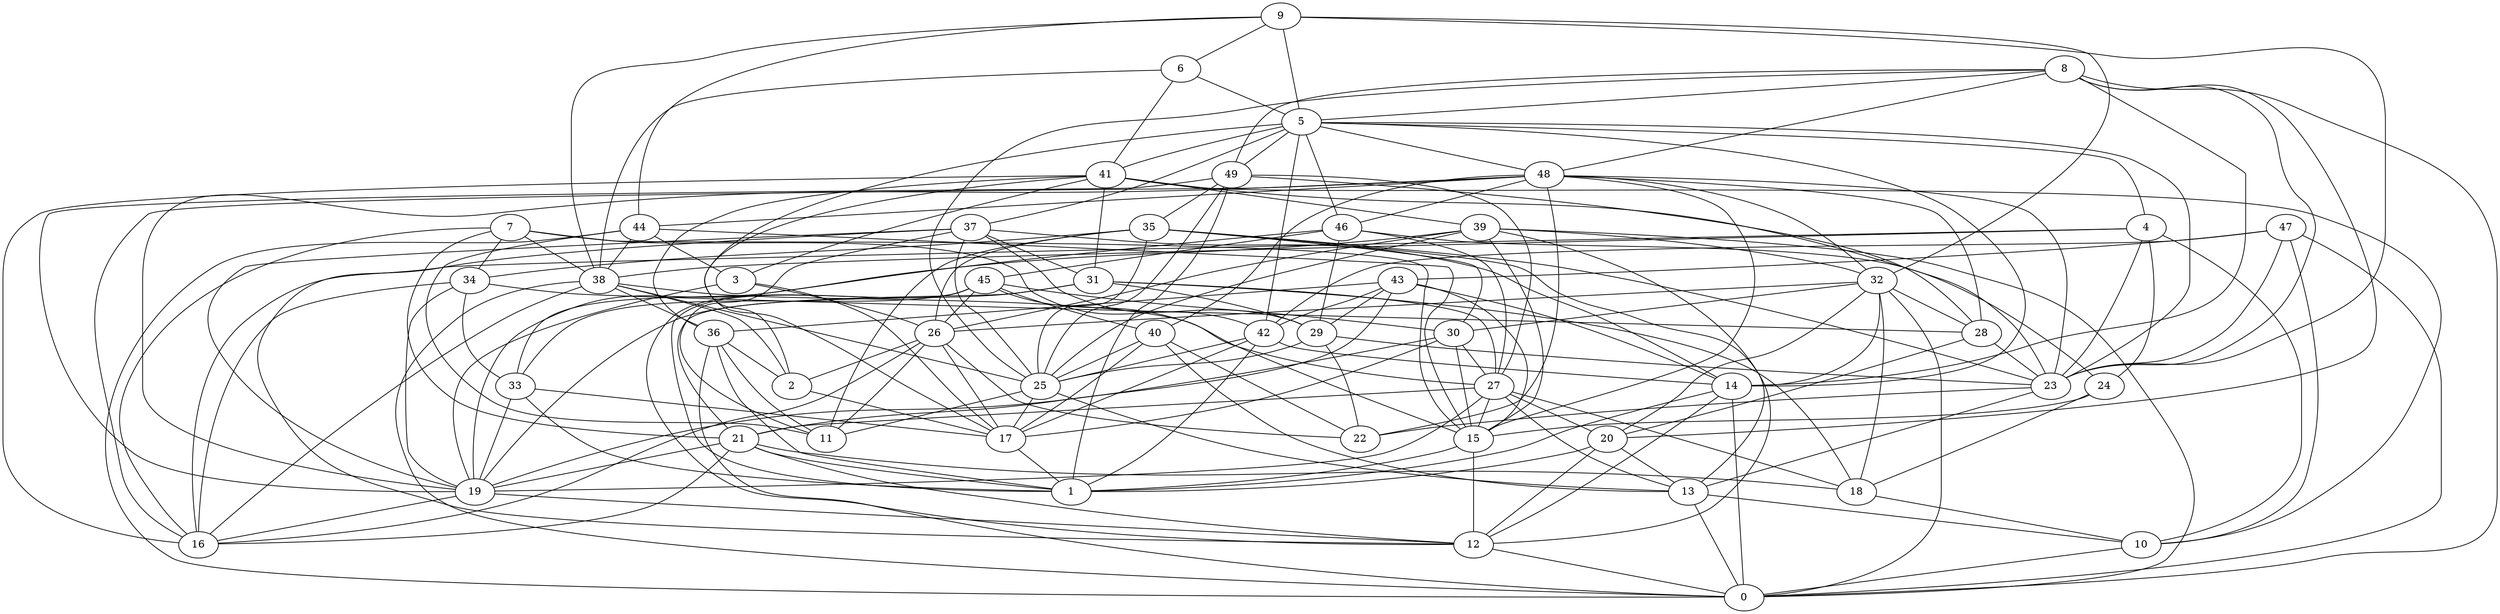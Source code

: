 digraph GG_graph {

subgraph G_graph {
edge [color = black]
"48" -> "15" [dir = none]
"48" -> "40" [dir = none]
"48" -> "16" [dir = none]
"48" -> "19" [dir = none]
"48" -> "22" [dir = none]
"48" -> "23" [dir = none]
"37" -> "11" [dir = none]
"37" -> "19" [dir = none]
"23" -> "22" [dir = none]
"21" -> "12" [dir = none]
"21" -> "18" [dir = none]
"21" -> "16" [dir = none]
"21" -> "19" [dir = none]
"46" -> "24" [dir = none]
"46" -> "33" [dir = none]
"46" -> "27" [dir = none]
"27" -> "21" [dir = none]
"35" -> "11" [dir = none]
"35" -> "23" [dir = none]
"35" -> "25" [dir = none]
"35" -> "34" [dir = none]
"32" -> "30" [dir = none]
"26" -> "2" [dir = none]
"26" -> "11" [dir = none]
"49" -> "19" [dir = none]
"49" -> "25" [dir = none]
"49" -> "1" [dir = none]
"42" -> "1" [dir = none]
"42" -> "17" [dir = none]
"42" -> "14" [dir = none]
"44" -> "38" [dir = none]
"44" -> "15" [dir = none]
"15" -> "12" [dir = none]
"31" -> "18" [dir = none]
"31" -> "19" [dir = none]
"38" -> "2" [dir = none]
"38" -> "0" [dir = none]
"38" -> "25" [dir = none]
"38" -> "36" [dir = none]
"38" -> "16" [dir = none]
"8" -> "25" [dir = none]
"8" -> "0" [dir = none]
"8" -> "5" [dir = none]
"24" -> "18" [dir = none]
"18" -> "10" [dir = none]
"29" -> "23" [dir = none]
"43" -> "14" [dir = none]
"43" -> "36" [dir = none]
"43" -> "29" [dir = none]
"40" -> "13" [dir = none]
"40" -> "17" [dir = none]
"40" -> "22" [dir = none]
"36" -> "1" [dir = none]
"9" -> "23" [dir = none]
"9" -> "38" [dir = none]
"4" -> "38" [dir = none]
"4" -> "16" [dir = none]
"4" -> "10" [dir = none]
"4" -> "24" [dir = none]
"47" -> "43" [dir = none]
"47" -> "0" [dir = none]
"19" -> "16" [dir = none]
"45" -> "26" [dir = none]
"45" -> "1" [dir = none]
"45" -> "40" [dir = none]
"45" -> "30" [dir = none]
"3" -> "26" [dir = none]
"3" -> "19" [dir = none]
"30" -> "15" [dir = none]
"30" -> "19" [dir = none]
"30" -> "17" [dir = none]
"30" -> "27" [dir = none]
"6" -> "38" [dir = none]
"6" -> "41" [dir = none]
"5" -> "48" [dir = none]
"5" -> "17" [dir = none]
"5" -> "41" [dir = none]
"20" -> "13" [dir = none]
"20" -> "1" [dir = none]
"33" -> "17" [dir = none]
"33" -> "19" [dir = none]
"33" -> "1" [dir = none]
"41" -> "23" [dir = none]
"41" -> "2" [dir = none]
"41" -> "10" [dir = none]
"28" -> "23" [dir = none]
"7" -> "34" [dir = none]
"7" -> "21" [dir = none]
"7" -> "38" [dir = none]
"14" -> "1" [dir = none]
"14" -> "0" [dir = none]
"34" -> "28" [dir = none]
"25" -> "17" [dir = none]
"39" -> "32" [dir = none]
"39" -> "25" [dir = none]
"39" -> "13" [dir = none]
"39" -> "0" [dir = none]
"39" -> "15" [dir = none]
"48" -> "32" [dir = none]
"13" -> "0" [dir = none]
"8" -> "20" [dir = none]
"4" -> "23" [dir = none]
"3" -> "17" [dir = none]
"5" -> "23" [dir = none]
"17" -> "1" [dir = none]
"32" -> "14" [dir = none]
"7" -> "42" [dir = none]
"44" -> "11" [dir = none]
"45" -> "33" [dir = none]
"26" -> "16" [dir = none]
"37" -> "29" [dir = none]
"29" -> "25" [dir = none]
"39" -> "19" [dir = none]
"13" -> "10" [dir = none]
"20" -> "12" [dir = none]
"6" -> "5" [dir = none]
"10" -> "0" [dir = none]
"8" -> "48" [dir = none]
"21" -> "1" [dir = none]
"9" -> "44" [dir = none]
"46" -> "29" [dir = none]
"23" -> "13" [dir = none]
"14" -> "12" [dir = none]
"32" -> "26" [dir = none]
"25" -> "11" [dir = none]
"5" -> "49" [dir = none]
"2" -> "17" [dir = none]
"27" -> "20" [dir = none]
"41" -> "39" [dir = none]
"25" -> "13" [dir = none]
"36" -> "11" [dir = none]
"12" -> "0" [dir = none]
"27" -> "18" [dir = none]
"42" -> "25" [dir = none]
"41" -> "31" [dir = none]
"9" -> "6" [dir = none]
"27" -> "19" [dir = none]
"31" -> "21" [dir = none]
"31" -> "29" [dir = none]
"41" -> "36" [dir = none]
"8" -> "14" [dir = none]
"41" -> "3" [dir = none]
"44" -> "3" [dir = none]
"29" -> "22" [dir = none]
"5" -> "37" [dir = none]
"9" -> "5" [dir = none]
"39" -> "26" [dir = none]
"35" -> "26" [dir = none]
"19" -> "12" [dir = none]
"5" -> "14" [dir = none]
"27" -> "13" [dir = none]
"8" -> "49" [dir = none]
"44" -> "0" [dir = none]
"5" -> "42" [dir = none]
"49" -> "27" [dir = none]
"32" -> "20" [dir = none]
"38" -> "27" [dir = none]
"8" -> "23" [dir = none]
"9" -> "32" [dir = none]
"37" -> "12" [dir = none]
"26" -> "17" [dir = none]
"35" -> "12" [dir = none]
"41" -> "16" [dir = none]
"36" -> "2" [dir = none]
"46" -> "45" [dir = none]
"27" -> "15" [dir = none]
"37" -> "14" [dir = none]
"49" -> "35" [dir = none]
"37" -> "31" [dir = none]
"49" -> "28" [dir = none]
"48" -> "44" [dir = none]
"28" -> "20" [dir = none]
"45" -> "12" [dir = none]
"15" -> "1" [dir = none]
"43" -> "42" [dir = none]
"43" -> "15" [dir = none]
"47" -> "10" [dir = none]
"26" -> "22" [dir = none]
"31" -> "27" [dir = none]
"32" -> "0" [dir = none]
"24" -> "15" [dir = none]
"48" -> "28" [dir = none]
"47" -> "23" [dir = none]
"40" -> "25" [dir = none]
"5" -> "4" [dir = none]
"32" -> "28" [dir = none]
"43" -> "21" [dir = none]
"34" -> "19" [dir = none]
"35" -> "30" [dir = none]
"34" -> "33" [dir = none]
"7" -> "16" [dir = none]
"5" -> "46" [dir = none]
"45" -> "15" [dir = none]
"36" -> "0" [dir = none]
"48" -> "46" [dir = none]
"34" -> "16" [dir = none]
"7" -> "15" [dir = none]
"37" -> "25" [dir = none]
"32" -> "18" [dir = none]
"47" -> "42" [dir = none]
}

}
